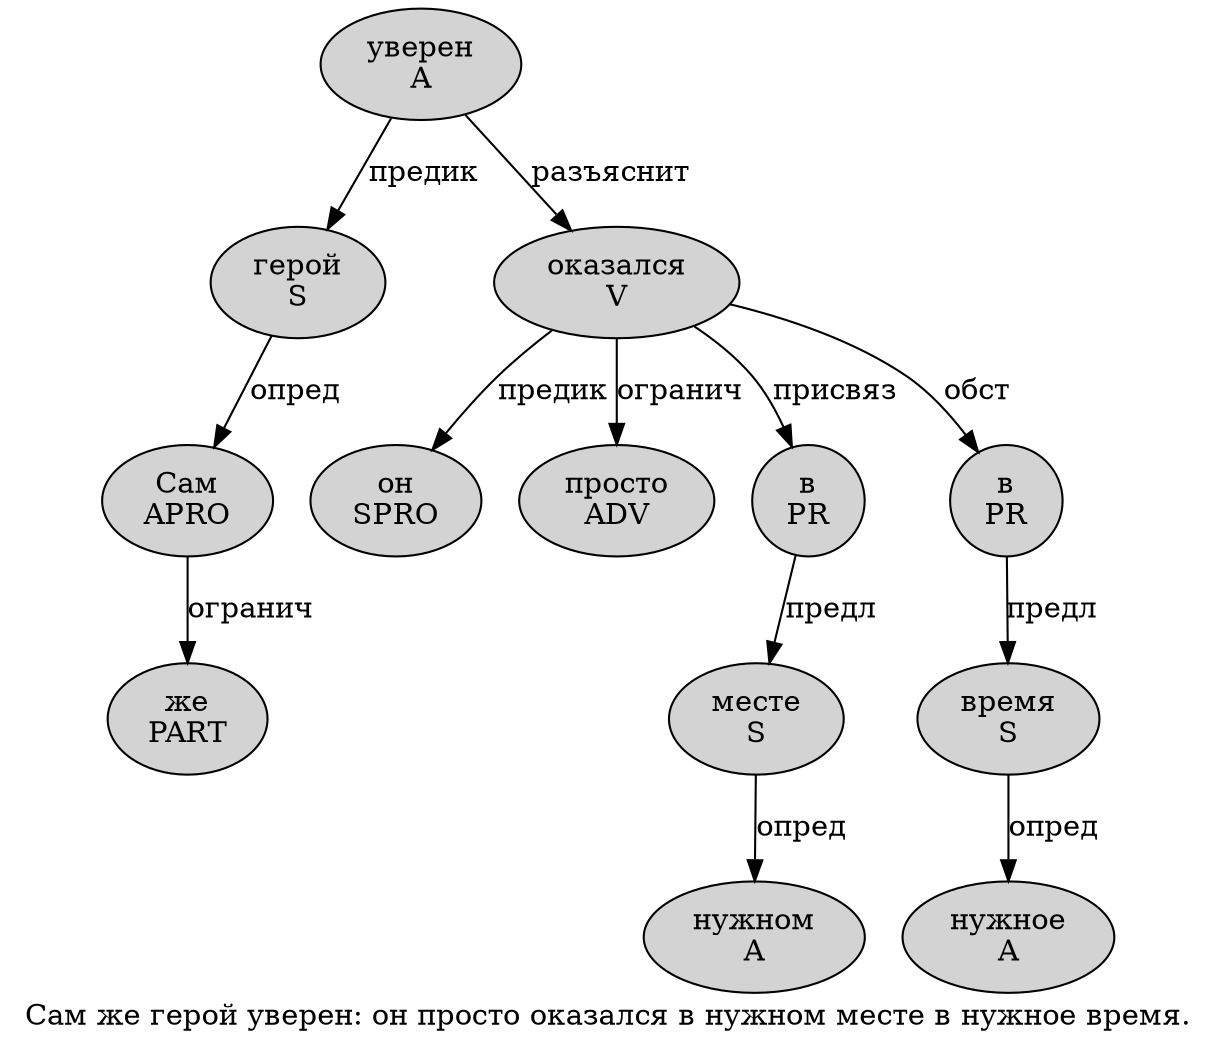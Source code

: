 digraph SENTENCE_1582 {
	graph [label="Сам же герой уверен: он просто оказался в нужном месте в нужное время."]
	node [style=filled]
		0 [label="Сам
APRO" color="" fillcolor=lightgray penwidth=1 shape=ellipse]
		1 [label="же
PART" color="" fillcolor=lightgray penwidth=1 shape=ellipse]
		2 [label="герой
S" color="" fillcolor=lightgray penwidth=1 shape=ellipse]
		3 [label="уверен
A" color="" fillcolor=lightgray penwidth=1 shape=ellipse]
		5 [label="он
SPRO" color="" fillcolor=lightgray penwidth=1 shape=ellipse]
		6 [label="просто
ADV" color="" fillcolor=lightgray penwidth=1 shape=ellipse]
		7 [label="оказался
V" color="" fillcolor=lightgray penwidth=1 shape=ellipse]
		8 [label="в
PR" color="" fillcolor=lightgray penwidth=1 shape=ellipse]
		9 [label="нужном
A" color="" fillcolor=lightgray penwidth=1 shape=ellipse]
		10 [label="месте
S" color="" fillcolor=lightgray penwidth=1 shape=ellipse]
		11 [label="в
PR" color="" fillcolor=lightgray penwidth=1 shape=ellipse]
		12 [label="нужное
A" color="" fillcolor=lightgray penwidth=1 shape=ellipse]
		13 [label="время
S" color="" fillcolor=lightgray penwidth=1 shape=ellipse]
			7 -> 5 [label="предик"]
			7 -> 6 [label="огранич"]
			7 -> 8 [label="присвяз"]
			7 -> 11 [label="обст"]
			13 -> 12 [label="опред"]
			10 -> 9 [label="опред"]
			8 -> 10 [label="предл"]
			2 -> 0 [label="опред"]
			0 -> 1 [label="огранич"]
			11 -> 13 [label="предл"]
			3 -> 2 [label="предик"]
			3 -> 7 [label="разъяснит"]
}